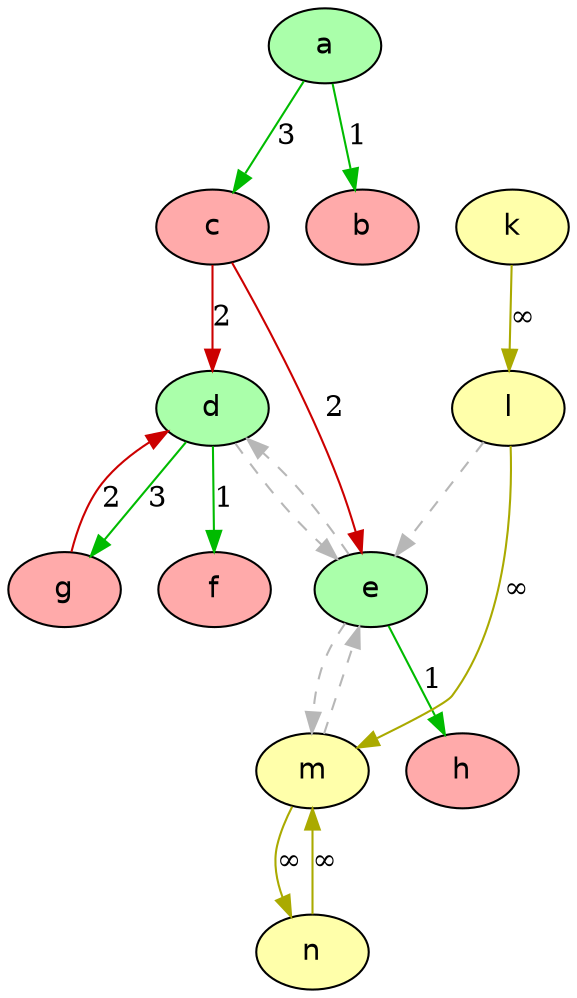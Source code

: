 digraph G {
  node [shape=oval style=filled fontname=Helvetica fontsize=14]
  node [fillcolor="#AAFFAA" fontcolor="#000000"] a d e;
  node [fillcolor="#FFAAAA" fontcolor="#000000"] c b f g h;
  node [fillcolor="#FFFFAA" fontcolor="#000000"] m k l n;
  edge [dir=forward, color="#00BB00", style="solid", label="3"]
        "a" -> "c";
        "d" -> "g";
  edge [dir=forward, color="#00BB00", style="solid", label="1"]
        "a" -> "b";
        "d" -> "f";
        "e" -> "h";
  edge [dir=forward, color="#CC0000", style="solid", label="2"]
        "c" -> "d";
        "c" -> "e";
        "g" -> "d";
  edge [dir=forward, color="#b7b7b7", style="dashed", label=" "]
        "d" -> "e";
        "e" -> "d";
        "e" -> "m";
        "l" -> "e";
        "m" -> "e";
  edge [dir=forward, color="#AAAA00", style="solid", label="∞"]
        "k" -> "l";
        "l" -> "m";
        "m" -> "n";
        "n" -> "m";
}
